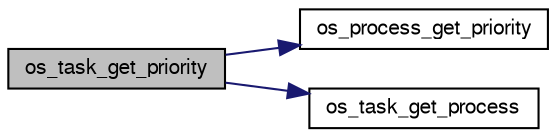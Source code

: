 digraph G
{
  edge [fontname="FreeSans",fontsize="10",labelfontname="FreeSans",labelfontsize="10"];
  node [fontname="FreeSans",fontsize="10",shape=record];
  rankdir=LR;
  Node1 [label="os_task_get_priority",height=0.2,width=0.4,color="black", fillcolor="grey75", style="filled" fontcolor="black"];
  Node1 -> Node2 [color="midnightblue",fontsize="10",style="solid",fontname="FreeSans"];
  Node2 [label="os_process_get_priority",height=0.2,width=0.4,color="black", fillcolor="white", style="filled",URL="$group__group__os__public__api.html#gaaf8fed0525d0c3bb570255721416bee7",tooltip="Get the priority of a process."];
  Node1 -> Node3 [color="midnightblue",fontsize="10",style="solid",fontname="FreeSans"];
  Node3 [label="os_task_get_process",height=0.2,width=0.4,color="black", fillcolor="white", style="filled",URL="$group__group__os__public__api.html#gac7e44f93fb27ec80a0319b3cbc830c9a",tooltip="Get the task process."];
}
